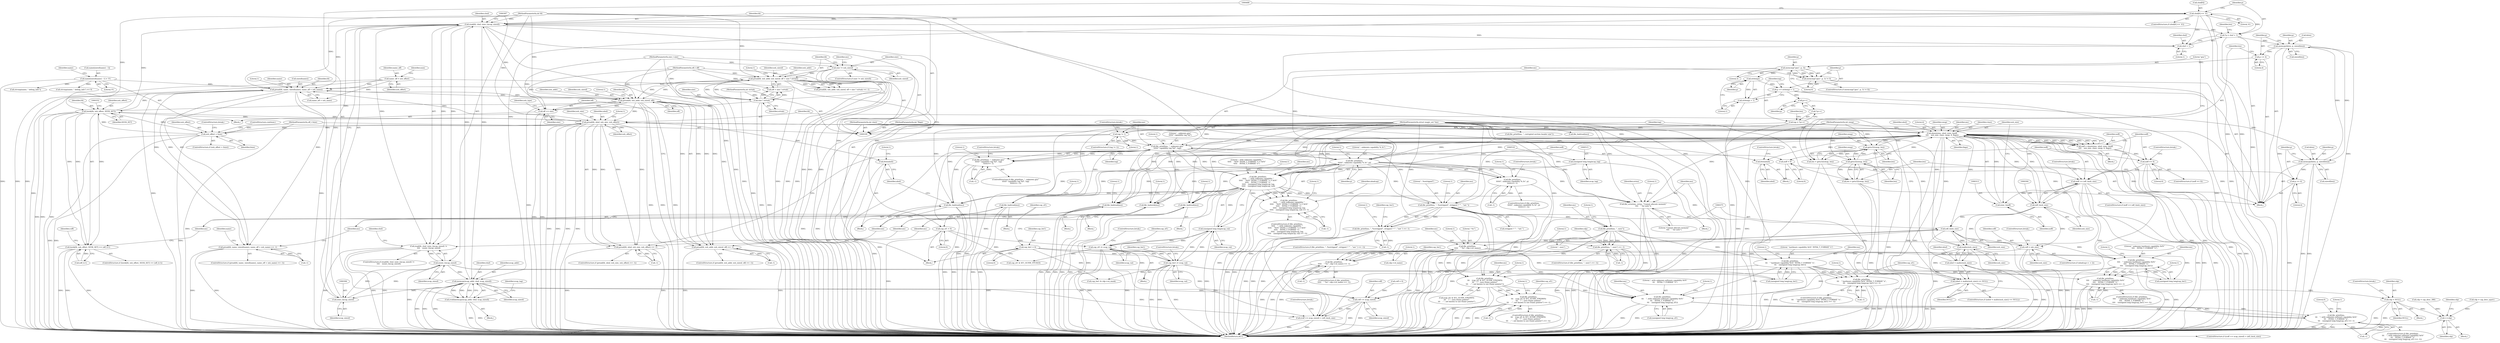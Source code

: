digraph "0_file_d7cdad007c507e6c79f51f058dd77fab70ceb9f6@array" {
"1000396" [label="(Call,cbuf[0] == 'A')"];
"1000380" [label="(Call,read(fd, cbuf, (size_t)xcap_sizeof))"];
"1000226" [label="(Call,pread(fd, xsh_addr, xsh_sizeof, off))"];
"1000191" [label="(Call,pread(fd, name, sizeof(name), name_off + xsh_name))"];
"1000347" [label="(Call,lseek(fd, xsh_offset, SEEK_SET))"];
"1000113" [label="(MethodParameterIn,int fd)"];
"1000280" [label="(Call,pread(fd, nbuf, xsh_size, xsh_offset))"];
"1000265" [label="(Call,nbuf = malloc(xsh_size))"];
"1000267" [label="(Call,malloc(xsh_size))"];
"1000374" [label="(Call,(off_t)xsh_size)"];
"1000309" [label="(Call,donote(ms, nbuf, (size_t)noff,\n\t\t\t\t    xsh_size, clazz, swap, 4, flags))"];
"1000476" [label="(Call,file_printf(ms, \", unknown gnu\"\n\t\t\t\t\t\t\" capability tag %d\", tag))"];
"1000434" [label="(Call,file_printf(ms,\n\t\t\t\t\t\t\", unknown capability %.3s\", p))"];
"1000511" [label="(Call,file_printf(ms,\n\t\t\t\t\t    \", with unknown capability \"\n\t\t\t\t\t    \"0x%\" INT64_T_FORMAT \"x = 0x%\"\n\t\t\t\t\t    INT64_T_FORMAT \"x\",\n \t\t\t\t\t    (unsigned long long)xcap_tag,\n \t\t\t\t\t    (unsigned long long)xcap_val))"];
"1000110" [label="(MethodParameterIn,struct magic_set *ms)"];
"1000514" [label="(Call,(unsigned long long)xcap_tag)"];
"1000517" [label="(Call,(unsigned long long)xcap_val)"];
"1000504" [label="(Call,cap_sf1 |= xcap_val)"];
"1000141" [label="(Call,cap_sf1 = 0)"];
"1000499" [label="(Call,cap_hw1 |= xcap_val)"];
"1000137" [label="(Call,cap_hw1 = 0)"];
"1000426" [label="(Call,memcmp(\"gnu\", p, 3))"];
"1000416" [label="(Call,p += 4)"];
"1000410" [label="(Call,memcpy(&len, p, sizeof(len)))"];
"1000455" [label="(Call,memcpy(&len, p, sizeof(len)))"];
"1000453" [label="(Call,p++)"];
"1000444" [label="(Call,p += strlen(p) + 1)"];
"1000447" [label="(Call,strlen(p))"];
"1000403" [label="(Call,*p = cbuf + 1)"];
"1000396" [label="(Call,cbuf[0] == 'A')"];
"1000470" [label="(Call,tag != 1)"];
"1000450" [label="(Call,tag = *p++)"];
"1000312" [label="(Call,(size_t)noff)"];
"1000301" [label="(Call,noff >= (off_t)xsh_size)"];
"1000295" [label="(Call,noff = 0)"];
"1000321" [label="(Call,noff == 0)"];
"1000307" [label="(Call,noff = donote(ms, nbuf, (size_t)noff,\n\t\t\t\t    xsh_size, clazz, swap, 4, flags))"];
"1000303" [label="(Call,(off_t)xsh_size)"];
"1000111" [label="(MethodParameterIn,int clazz)"];
"1000466" [label="(Call,getu32(swap, len))"];
"1000421" [label="(Call,getu32(swap, len))"];
"1000112" [label="(MethodParameterIn,int swap)"];
"1000118" [label="(MethodParameterIn,int *flags)"];
"1000253" [label="(Call,xsh_offset > fsize)"];
"1000117" [label="(MethodParameterIn,off_t fsize)"];
"1000164" [label="(Call,pread(fd, xsh_addr, xsh_sizeof, off + size * strtab))"];
"1000146" [label="(Call,size != xsh_sizeof)"];
"1000116" [label="(MethodParameterIn,size_t size)"];
"1000114" [label="(MethodParameterIn,off_t off)"];
"1000170" [label="(Call,size * strtab)"];
"1000120" [label="(MethodParameterIn,int strtab)"];
"1000207" [label="(Call,name[sizeof(name) - 1] = '\0')"];
"1000181" [label="(Call,name_off = xsh_offset)"];
"1000239" [label="(Call,off += size)"];
"1000489" [label="(Call,memcpy(xcap_addr, cbuf, xcap_sizeof))"];
"1000386" [label="(Call,(ssize_t)xcap_sizeof)"];
"1000383" [label="(Call,(size_t)xcap_sizeof)"];
"1000190" [label="(Call,pread(fd, name, sizeof(name), name_off + xsh_name) == -1)"];
"1000225" [label="(Call,pread(fd, xsh_addr, xsh_sizeof, off) == -1)"];
"1000346" [label="(Call,lseek(fd, xsh_offset, SEEK_SET) == (off_t)-1)"];
"1000279" [label="(Call,pread(fd, nbuf, xsh_size, xsh_offset) == -1)"];
"1000290" [label="(Call,free(nbuf))"];
"1000264" [label="(Call,(nbuf = malloc(xsh_size)) == NULL)"];
"1000573" [label="(Call,cdp = NULL)"];
"1000620" [label="(Call,++cdp)"];
"1000202" [label="(Call,file_badread(ms))"];
"1000234" [label="(Call,file_badread(ms))"];
"1000271" [label="(Call,file_error(ms, errno, \"Cannot allocate memory\"\n\t\t\t\t    \" for note\"))"];
"1000288" [label="(Call,file_badread(ms))"];
"1000325" [label="(Call,free(nbuf))"];
"1000356" [label="(Call,file_badseek(ms))"];
"1000370" [label="(Call,(coff += xcap_sizeof) > (off_t)xsh_size)"];
"1000530" [label="(Call,coff = xsh_size)"];
"1000371" [label="(Call,coff += xcap_sizeof)"];
"1000390" [label="(Call,file_badread(ms))"];
"1000419" [label="(Call,len = getu32(swap, len))"];
"1000464" [label="(Call,len = getu32(swap, len))"];
"1000433" [label="(Call,file_printf(ms,\n\t\t\t\t\t\t\", unknown capability %.3s\", p)\n\t\t\t\t\t\t== -1)"];
"1000475" [label="(Call,file_printf(ms, \", unknown gnu\"\n\t\t\t\t\t\t\" capability tag %d\", tag)\n\t\t\t\t\t\t== -1)"];
"1000510" [label="(Call,file_printf(ms,\n\t\t\t\t\t    \", with unknown capability \"\n\t\t\t\t\t    \"0x%\" INT64_T_FORMAT \"x = 0x%\"\n\t\t\t\t\t    INT64_T_FORMAT \"x\",\n \t\t\t\t\t    (unsigned long long)xcap_tag,\n \t\t\t\t\t    (unsigned long long)xcap_val) == -1)"];
"1000539" [label="(Call,file_printf(ms, \", %sstripped\", stripped ? \"\" : \"not \"))"];
"1000538" [label="(Call,file_printf(ms, \", %sstripped\", stripped ? \"\" : \"not \") == -1)"];
"1000579" [label="(Call,file_printf(ms, \", uses\"))"];
"1000578" [label="(Call,file_printf(ms, \", uses\") == -1)"];
"1000604" [label="(Call,file_printf(ms,\n\t\t\t\t\t    \" %s\", cdp->cd_name))"];
"1000603" [label="(Call,file_printf(ms,\n\t\t\t\t\t    \" %s\", cdp->cd_name) == -1)"];
"1000626" [label="(Call,file_printf(ms,\n\t\t\t\t    \" unknown hardware capability 0x%\"\n\t\t\t\t    INT64_T_FORMAT \"x\",\n\t\t\t\t    (unsigned long long)cap_hw1))"];
"1000625" [label="(Call,file_printf(ms,\n\t\t\t\t    \" unknown hardware capability 0x%\"\n\t\t\t\t    INT64_T_FORMAT \"x\",\n\t\t\t\t    (unsigned long long)cap_hw1) == -1)"];
"1000662" [label="(Call,file_printf(ms,\n\t\t\t    (cap_sf1 & SF1_SUNW_FPKNWN)\n\t\t\t    ? \", uses frame pointer\"\n\t\t\t    : \", not known to use frame pointer\"))"];
"1000661" [label="(Call,file_printf(ms,\n\t\t\t    (cap_sf1 & SF1_SUNW_FPKNWN)\n\t\t\t    ? \", uses frame pointer\"\n\t\t\t    : \", not known to use frame pointer\") == -1)"];
"1000682" [label="(Call,file_printf(ms,\n\t\t\t    \", with unknown software capability 0x%\"\n\t\t\t    INT64_T_FORMAT \"x\",\n\t\t\t    (unsigned long long)cap_sf1))"];
"1000681" [label="(Call,file_printf(ms,\n\t\t\t    \", with unknown software capability 0x%\"\n\t\t\t    INT64_T_FORMAT \"x\",\n\t\t\t    (unsigned long long)cap_sf1) == -1)"];
"1000641" [label="(Call,file_printf(ms,\n\t\t\t    \" hardware capability 0x%\" INT64_T_FORMAT \"x\",\n\t\t\t    (unsigned long long)cap_hw1))"];
"1000640" [label="(Call,file_printf(ms,\n\t\t\t    \" hardware capability 0x%\" INT64_T_FORMAT \"x\",\n\t\t\t    (unsigned long long)cap_hw1) == -1)"];
"1000379" [label="(Call,read(fd, cbuf, (size_t)xcap_sizeof) !=\n\t\t\t\t    (ssize_t)xcap_sizeof)"];
"1000425" [label="(Call,memcmp(\"gnu\", p, 3) != 0)"];
"1000461" [label="(Call,p += 4)"];
"1000446" [label="(Call,strlen(p) + 1)"];
"1000405" [label="(Call,cbuf + 1)"];
"1000487" [label="(Call,(void)memcpy(xcap_addr, cbuf, xcap_sizeof))"];
"1000301" [label="(Call,noff >= (off_t)xsh_size)"];
"1000378" [label="(ControlStructure,if (read(fd, cbuf, (size_t)xcap_sizeof) !=\n\t\t\t\t    (ssize_t)xcap_sizeof))"];
"1000382" [label="(Identifier,cbuf)"];
"1000257" [label="(ControlStructure,continue;)"];
"1000513" [label="(Literal,\", with unknown capability \"\n\t\t\t\t\t    \"0x%\" INT64_T_FORMAT \"x = 0x%\"\n\t\t\t\t\t    INT64_T_FORMAT \"x\")"];
"1000326" [label="(Identifier,nbuf)"];
"1000117" [label="(MethodParameterIn,off_t fsize)"];
"1000295" [label="(Call,noff = 0)"];
"1000349" [label="(Identifier,xsh_offset)"];
"1000561" [label="(Call,cdp = cap_desc_sparc)"];
"1000466" [label="(Call,getu32(swap, len))"];
"1000267" [label="(Call,malloc(xsh_size))"];
"1000520" [label="(Call,-1)"];
"1000202" [label="(Call,file_badread(ms))"];
"1000662" [label="(Call,file_printf(ms,\n\t\t\t    (cap_sf1 & SF1_SUNW_FPKNWN)\n\t\t\t    ? \", uses frame pointer\"\n\t\t\t    : \", not known to use frame pointer\"))"];
"1000573" [label="(Call,cdp = NULL)"];
"1000268" [label="(Identifier,xsh_size)"];
"1000228" [label="(Identifier,xsh_addr)"];
"1000579" [label="(Call,file_printf(ms, \", uses\"))"];
"1000294" [label="(Literal,1)"];
"1000383" [label="(Call,(size_t)xcap_sizeof)"];
"1000479" [label="(Identifier,tag)"];
"1000229" [label="(Identifier,xsh_sizeof)"];
"1000309" [label="(Call,donote(ms, nbuf, (size_t)noff,\n\t\t\t\t    xsh_size, clazz, swap, 4, flags))"];
"1000269" [label="(Identifier,NULL)"];
"1000547" [label="(Literal,1)"];
"1000639" [label="(ControlStructure,if (file_printf(ms,\n\t\t\t    \" hardware capability 0x%\" INT64_T_FORMAT \"x\",\n\t\t\t    (unsigned long long)cap_hw1) == -1))"];
"1000511" [label="(Call,file_printf(ms,\n\t\t\t\t\t    \", with unknown capability \"\n\t\t\t\t\t    \"0x%\" INT64_T_FORMAT \"x = 0x%\"\n\t\t\t\t\t    INT64_T_FORMAT \"x\",\n \t\t\t\t\t    (unsigned long long)xcap_tag,\n \t\t\t\t\t    (unsigned long long)xcap_val))"];
"1000278" [label="(ControlStructure,if (pread(fd, nbuf, xsh_size, xsh_offset) == -1))"];
"1000137" [label="(Call,cap_hw1 = 0)"];
"1000255" [label="(Identifier,fsize)"];
"1000305" [label="(Identifier,xsh_size)"];
"1000152" [label="(Call,file_printf(ms, \", corrupted section header size\"))"];
"1000113" [label="(MethodParameterIn,int fd)"];
"1000145" [label="(ControlStructure,if (size != xsh_sizeof))"];
"1000430" [label="(Literal,0)"];
"1000468" [label="(Identifier,len)"];
"1000240" [label="(Identifier,off)"];
"1000684" [label="(Literal,\", with unknown software capability 0x%\"\n\t\t\t    INT64_T_FORMAT \"x\")"];
"1000636" [label="(Literal,1)"];
"1000517" [label="(Call,(unsigned long long)xcap_val)"];
"1000447" [label="(Call,strlen(p))"];
"1000575" [label="(Identifier,NULL)"];
"1000370" [label="(Call,(coff += xcap_sizeof) > (off_t)xsh_size)"];
"1000521" [label="(Literal,1)"];
"1000214" [label="(Literal,'\0')"];
"1000289" [label="(Identifier,ms)"];
"1000420" [label="(Identifier,len)"];
"1000462" [label="(Identifier,p)"];
"1000146" [label="(Call,size != xsh_sizeof)"];
"1000414" [label="(Call,sizeof(len))"];
"1000416" [label="(Call,p += 4)"];
"1000153" [label="(Identifier,ms)"];
"1000390" [label="(Call,file_badread(ms))"];
"1000167" [label="(Identifier,xsh_sizeof)"];
"1000500" [label="(Identifier,cap_hw1)"];
"1000232" [label="(Literal,1)"];
"1000509" [label="(ControlStructure,if (file_printf(ms,\n\t\t\t\t\t    \", with unknown capability \"\n\t\t\t\t\t    \"0x%\" INT64_T_FORMAT \"x = 0x%\"\n\t\t\t\t\t    INT64_T_FORMAT \"x\",\n \t\t\t\t\t    (unsigned long long)xcap_tag,\n \t\t\t\t\t    (unsigned long long)xcap_val) == -1))"];
"1000314" [label="(Identifier,noff)"];
"1000201" [label="(Block,)"];
"1000377" [label="(ControlStructure,break;)"];
"1000404" [label="(Identifier,p)"];
"1000428" [label="(Identifier,p)"];
"1000209" [label="(Identifier,name)"];
"1000325" [label="(Call,free(nbuf))"];
"1000243" [label="(Identifier,xsh_type)"];
"1000380" [label="(Call,read(fd, cbuf, (size_t)xcap_sizeof))"];
"1000391" [label="(Identifier,ms)"];
"1000610" [label="(Call,-1)"];
"1000633" [label="(Literal,1)"];
"1000318" [label="(Literal,4)"];
"1000456" [label="(Call,&len)"];
"1000291" [label="(Identifier,nbuf)"];
"1000489" [label="(Call,memcpy(xcap_addr, cbuf, xcap_sizeof))"];
"1000641" [label="(Call,file_printf(ms,\n\t\t\t    \" hardware capability 0x%\" INT64_T_FORMAT \"x\",\n\t\t\t    (unsigned long long)cap_hw1))"];
"1000308" [label="(Identifier,noff)"];
"1000628" [label="(Literal,\" unknown hardware capability 0x%\"\n\t\t\t\t    INT64_T_FORMAT \"x\")"];
"1000681" [label="(Call,file_printf(ms,\n\t\t\t    \", with unknown software capability 0x%\"\n\t\t\t    INT64_T_FORMAT \"x\",\n\t\t\t    (unsigned long long)cap_sf1) == -1)"];
"1000454" [label="(Identifier,p)"];
"1000486" [label="(ControlStructure,break;)"];
"1000481" [label="(Literal,1)"];
"1000279" [label="(Call,pread(fd, nbuf, xsh_size, xsh_offset) == -1)"];
"1000477" [label="(Identifier,ms)"];
"1000671" [label="(Literal,1)"];
"1000351" [label="(Call,(off_t)-1)"];
"1000288" [label="(Call,file_badread(ms))"];
"1000166" [label="(Identifier,xsh_addr)"];
"1000320" [label="(ControlStructure,if (noff == 0))"];
"1000327" [label="(ControlStructure,break;)"];
"1000427" [label="(Literal,\"gnu\")"];
"1000476" [label="(Call,file_printf(ms, \", unknown gnu\"\n\t\t\t\t\t\t\" capability tag %d\", tag))"];
"1000506" [label="(Identifier,xcap_val)"];
"1000317" [label="(Identifier,swap)"];
"1000199" [label="(Call,-1)"];
"1000614" [label="(Literal,1)"];
"1000112" [label="(MethodParameterIn,int swap)"];
"1000396" [label="(Call,cbuf[0] == 'A')"];
"1000640" [label="(Call,file_printf(ms,\n\t\t\t    \" hardware capability 0x%\" INT64_T_FORMAT \"x\",\n\t\t\t    (unsigned long long)cap_hw1) == -1)"];
"1000296" [label="(Identifier,noff)"];
"1000322" [label="(Identifier,noff)"];
"1000611" [label="(Literal,1)"];
"1000266" [label="(Identifier,nbuf)"];
"1000116" [label="(MethodParameterIn,size_t size)"];
"1000230" [label="(Identifier,off)"];
"1000465" [label="(Identifier,len)"];
"1000263" [label="(ControlStructure,if ((nbuf = malloc(xsh_size)) == NULL))"];
"1000621" [label="(Identifier,cdp)"];
"1000443" [label="(ControlStructure,break;)"];
"1000410" [label="(Call,memcpy(&len, p, sizeof(len)))"];
"1000234" [label="(Call,file_badread(ms))"];
"1000395" [label="(ControlStructure,if (cbuf[0] == 'A'))"];
"1000439" [label="(Literal,1)"];
"1000310" [label="(Identifier,ms)"];
"1000280" [label="(Call,pread(fd, nbuf, xsh_size, xsh_offset))"];
"1000190" [label="(Call,pread(fd, name, sizeof(name), name_off + xsh_name) == -1)"];
"1000306" [label="(ControlStructure,break;)"];
"1000475" [label="(Call,file_printf(ms, \", unknown gnu\"\n\t\t\t\t\t\t\" capability tag %d\", tag)\n\t\t\t\t\t\t== -1)"];
"1000627" [label="(Identifier,ms)"];
"1000168" [label="(Call,off + size * strtab)"];
"1000355" [label="(Block,)"];
"1000540" [label="(Identifier,ms)"];
"1000692" [label="(Literal,1)"];
"1000226" [label="(Call,pread(fd, xsh_addr, xsh_sizeof, off))"];
"1000282" [label="(Identifier,nbuf)"];
"1000385" [label="(Identifier,xcap_sizeof)"];
"1000114" [label="(MethodParameterIn,off_t off)"];
"1000663" [label="(Identifier,ms)"];
"1000519" [label="(Identifier,xcap_val)"];
"1000347" [label="(Call,lseek(fd, xsh_offset, SEEK_SET))"];
"1000141" [label="(Call,cap_sf1 = 0)"];
"1000606" [label="(Literal,\" %s\")"];
"1000413" [label="(Identifier,p)"];
"1000445" [label="(Identifier,p)"];
"1000208" [label="(Call,name[sizeof(name) - 1])"];
"1000685" [label="(Call,(unsigned long long)cap_sf1)"];
"1000252" [label="(ControlStructure,if (xsh_offset > fsize))"];
"1000376" [label="(Identifier,xsh_size)"];
"1000505" [label="(Identifier,cap_sf1)"];
"1000472" [label="(Literal,1)"];
"1000299" [label="(Block,)"];
"1000469" [label="(ControlStructure,if (tag != 1))"];
"1000273" [label="(Identifier,errno)"];
"1000324" [label="(ControlStructure,break;)"];
"1000470" [label="(Call,tag != 1)"];
"1000624" [label="(ControlStructure,if (file_printf(ms,\n\t\t\t\t    \" unknown hardware capability 0x%\"\n\t\t\t\t    INT64_T_FORMAT \"x\",\n\t\t\t\t    (unsigned long long)cap_hw1) == -1))"];
"1000181" [label="(Call,name_off = xsh_offset)"];
"1000345" [label="(ControlStructure,if (lseek(fd, xsh_offset, SEEK_SET) == (off_t)-1))"];
"1000642" [label="(Identifier,ms)"];
"1000538" [label="(Call,file_printf(ms, \", %sstripped\", stripped ? \"\" : \"not \") == -1)"];
"1000227" [label="(Identifier,fd)"];
"1000660" [label="(ControlStructure,if (file_printf(ms,\n\t\t\t    (cap_sf1 & SF1_SUNW_FPKNWN)\n\t\t\t    ? \", uses frame pointer\"\n\t\t\t    : \", not known to use frame pointer\") == -1))"];
"1000307" [label="(Call,noff = donote(ms, nbuf, (size_t)noff,\n\t\t\t\t    xsh_size, clazz, swap, 4, flags))"];
"1000422" [label="(Identifier,swap)"];
"1000138" [label="(Identifier,cap_hw1)"];
"1000350" [label="(Identifier,SEEK_SET)"];
"1000319" [label="(Identifier,flags)"];
"1000525" [label="(ControlStructure,if (nbadcap++ > 2))"];
"1000596" [label="(Call,cap_hw1 & cdp->cd_mask)"];
"1000504" [label="(Call,cap_sf1 |= xcap_val)"];
"1000312" [label="(Call,(size_t)noff)"];
"1000537" [label="(ControlStructure,if (file_printf(ms, \", %sstripped\", stripped ? \"\" : \"not \") == -1))"];
"1000533" [label="(ControlStructure,break;)"];
"1000605" [label="(Identifier,ms)"];
"1000388" [label="(Identifier,xcap_sizeof)"];
"1000389" [label="(Block,)"];
"1000680" [label="(ControlStructure,if (file_printf(ms,\n\t\t\t    \", with unknown software capability 0x%\"\n\t\t\t    INT64_T_FORMAT \"x\",\n\t\t\t    (unsigned long long)cap_sf1) == -1))"];
"1000171" [label="(Identifier,size)"];
"1000464" [label="(Call,len = getu32(swap, len))"];
"1000142" [label="(Identifier,cap_sf1)"];
"1000286" [label="(Literal,1)"];
"1000118" [label="(MethodParameterIn,int *flags)"];
"1000381" [label="(Identifier,fd)"];
"1000435" [label="(Identifier,ms)"];
"1000674" [label="(Literal,1)"];
"1000602" [label="(ControlStructure,if (file_printf(ms,\n\t\t\t\t\t    \" %s\", cdp->cd_name) == -1))"];
"1000300" [label="(ControlStructure,if (noff >= (off_t)xsh_size))"];
"1000233" [label="(Block,)"];
"1000451" [label="(Identifier,tag)"];
"1000458" [label="(Identifier,p)"];
"1000386" [label="(Call,(ssize_t)xcap_sizeof)"];
"1000586" [label="(Literal,1)"];
"1000406" [label="(Identifier,cbuf)"];
"1000191" [label="(Call,pread(fd, name, sizeof(name), name_off + xsh_name))"];
"1000568" [label="(Call,cdp = cap_desc_386)"];
"1000164" [label="(Call,pread(fd, xsh_addr, xsh_sizeof, off + size * strtab))"];
"1000261" [label="(Block,)"];
"1000516" [label="(Identifier,xcap_tag)"];
"1000541" [label="(Literal,\", %sstripped\")"];
"1000397" [label="(Call,cbuf[0])"];
"1000172" [label="(Identifier,strtab)"];
"1000648" [label="(Literal,1)"];
"1000225" [label="(Call,pread(fd, xsh_addr, xsh_sizeof, off) == -1)"];
"1000121" [label="(Block,)"];
"1000143" [label="(Literal,0)"];
"1000446" [label="(Call,strlen(p) + 1)"];
"1000577" [label="(ControlStructure,if (file_printf(ms, \", uses\") == -1))"];
"1000323" [label="(Literal,0)"];
"1000432" [label="(ControlStructure,if (file_printf(ms,\n\t\t\t\t\t\t\", unknown capability %.3s\", p)\n\t\t\t\t\t\t== -1))"];
"1000450" [label="(Call,tag = *p++)"];
"1000494" [label="(Identifier,xcap_tag)"];
"1000400" [label="(Literal,'A')"];
"1000581" [label="(Literal,\", uses\")"];
"1000207" [label="(Call,name[sizeof(name) - 1] = '\0')"];
"1000357" [label="(Identifier,ms)"];
"1000346" [label="(Call,lseek(fd, xsh_offset, SEEK_SET) == (off_t)-1)"];
"1000594" [label="(Block,)"];
"1000264" [label="(Call,(nbuf = malloc(xsh_size)) == NULL)"];
"1000216" [label="(Call,strcmp(name, \".debug_info\") == 0)"];
"1000371" [label="(Call,coff += xcap_sizeof)"];
"1000653" [label="(Identifier,cap_sf1)"];
"1000437" [label="(Identifier,p)"];
"1000111" [label="(MethodParameterIn,int clazz)"];
"1000442" [label="(Literal,1)"];
"1000616" [label="(Identifier,cap_hw1)"];
"1000148" [label="(Identifier,xsh_sizeof)"];
"1000321" [label="(Call,noff == 0)"];
"1000502" [label="(ControlStructure,break;)"];
"1000651" [label="(Literal,1)"];
"1000194" [label="(Call,sizeof(name))"];
"1000189" [label="(ControlStructure,if (pread(fd, name, sizeof(name), name_off + xsh_name) == -1))"];
"1000224" [label="(ControlStructure,if (pread(fd, xsh_addr, xsh_sizeof, off) == -1))"];
"1000510" [label="(Call,file_printf(ms,\n\t\t\t\t\t    \", with unknown capability \"\n\t\t\t\t\t    \"0x%\" INT64_T_FORMAT \"x = 0x%\"\n\t\t\t\t\t    INT64_T_FORMAT \"x\",\n \t\t\t\t\t    (unsigned long long)xcap_tag,\n \t\t\t\t\t    (unsigned long long)xcap_val) == -1)"];
"1000374" [label="(Call,(off_t)xsh_size)"];
"1000272" [label="(Identifier,ms)"];
"1000682" [label="(Call,file_printf(ms,\n\t\t\t    \", with unknown software capability 0x%\"\n\t\t\t    INT64_T_FORMAT \"x\",\n\t\t\t    (unsigned long long)cap_sf1))"];
"1000373" [label="(Identifier,xcap_sizeof)"];
"1000501" [label="(Identifier,xcap_val)"];
"1000379" [label="(Call,read(fd, cbuf, (size_t)xcap_sizeof) !=\n\t\t\t\t    (ssize_t)xcap_sizeof)"];
"1000360" [label="(Literal,1)"];
"1000492" [label="(Identifier,xcap_sizeof)"];
"1000444" [label="(Call,p += strlen(p) + 1)"];
"1000165" [label="(Identifier,fd)"];
"1000524" [label="(Literal,1)"];
"1000421" [label="(Call,getu32(swap, len))"];
"1000411" [label="(Call,&len)"];
"1000425" [label="(Call,memcmp(\"gnu\", p, 3) != 0)"];
"1000491" [label="(Identifier,cbuf)"];
"1000490" [label="(Identifier,xcap_addr)"];
"1000539" [label="(Call,file_printf(ms, \", %sstripped\", stripped ? \"\" : \"not \"))"];
"1000433" [label="(Call,file_printf(ms,\n\t\t\t\t\t\t\", unknown capability %.3s\", p)\n\t\t\t\t\t\t== -1)"];
"1000139" [label="(Literal,0)"];
"1000426" [label="(Call,memcmp(\"gnu\", p, 3))"];
"1000423" [label="(Identifier,len)"];
"1000588" [label="(Identifier,cdp)"];
"1000484" [label="(Literal,1)"];
"1000417" [label="(Identifier,p)"];
"1000163" [label="(Call,pread(fd, xsh_addr, xsh_sizeof, off + size * strtab) == -1)"];
"1000514" [label="(Call,(unsigned long long)xcap_tag)"];
"1000235" [label="(Identifier,ms)"];
"1000192" [label="(Identifier,fd)"];
"1000110" [label="(MethodParameterIn,struct magic_set *ms)"];
"1000582" [label="(Call,-1)"];
"1000676" [label="(Identifier,cap_sf1)"];
"1000254" [label="(Identifier,xsh_offset)"];
"1000632" [label="(Call,-1)"];
"1000412" [label="(Identifier,len)"];
"1000578" [label="(Call,file_printf(ms, \", uses\") == -1)"];
"1000530" [label="(Call,coff = xsh_size)"];
"1000471" [label="(Identifier,tag)"];
"1000217" [label="(Call,strcmp(name, \".debug_info\"))"];
"1000174" [label="(Literal,1)"];
"1000315" [label="(Identifier,xsh_size)"];
"1000285" [label="(Call,-1)"];
"1000499" [label="(Call,cap_hw1 |= xcap_val)"];
"1000583" [label="(Literal,1)"];
"1000398" [label="(Identifier,cbuf)"];
"1000271" [label="(Call,file_error(ms, errno, \"Cannot allocate memory\"\n\t\t\t\t    \" for note\"))"];
"1000281" [label="(Identifier,fd)"];
"1000372" [label="(Identifier,coff)"];
"1000670" [label="(Call,-1)"];
"1000453" [label="(Call,p++)"];
"1000436" [label="(Literal,\", unknown capability %.3s\")"];
"1000480" [label="(Call,-1)"];
"1000485" [label="(ControlStructure,break;)"];
"1000607" [label="(Call,cdp->cd_name)"];
"1000688" [label="(Call,-1)"];
"1000316" [label="(Identifier,clazz)"];
"1000647" [label="(Call,-1)"];
"1000277" [label="(Literal,1)"];
"1000218" [label="(Identifier,name)"];
"1000656" [label="(Call,cap_sf1 & SF1_SUNW_FPUSED)"];
"1000239" [label="(Call,off += size)"];
"1000580" [label="(Identifier,ms)"];
"1000467" [label="(Identifier,swap)"];
"1000369" [label="(ControlStructure,if ((coff += xcap_sizeof) > (off_t)xsh_size))"];
"1000365" [label="(Block,)"];
"1000258" [label="(ControlStructure,break;)"];
"1000507" [label="(ControlStructure,break;)"];
"1000311" [label="(Identifier,nbuf)"];
"1000625" [label="(Call,file_printf(ms,\n\t\t\t\t    \" unknown hardware capability 0x%\"\n\t\t\t\t    INT64_T_FORMAT \"x\",\n\t\t\t\t    (unsigned long long)cap_hw1) == -1)"];
"1000434" [label="(Call,file_printf(ms,\n\t\t\t\t\t\t\", unknown capability %.3s\", p))"];
"1000238" [label="(Literal,1)"];
"1000661" [label="(Call,file_printf(ms,\n\t\t\t    (cap_sf1 & SF1_SUNW_FPKNWN)\n\t\t\t    ? \", uses frame pointer\"\n\t\t\t    : \", not known to use frame pointer\") == -1)"];
"1000592" [label="(Identifier,cdp)"];
"1000461" [label="(Call,p += 4)"];
"1000185" [label="(Identifier,num)"];
"1000182" [label="(Identifier,name_off)"];
"1000290" [label="(Call,free(nbuf))"];
"1000550" [label="(Literal,1)"];
"1000284" [label="(Identifier,xsh_offset)"];
"1000474" [label="(ControlStructure,if (file_printf(ms, \", unknown gnu\"\n\t\t\t\t\t\t\" capability tag %d\", tag)\n\t\t\t\t\t\t== -1))"];
"1000604" [label="(Call,file_printf(ms,\n\t\t\t\t\t    \" %s\", cdp->cd_name))"];
"1000362" [label="(Identifier,coff)"];
"1000203" [label="(Identifier,ms)"];
"1000176" [label="(Call,file_badread(ms))"];
"1000302" [label="(Identifier,noff)"];
"1000626" [label="(Call,file_printf(ms,\n\t\t\t\t    \" unknown hardware capability 0x%\"\n\t\t\t\t    INT64_T_FORMAT \"x\",\n\t\t\t\t    (unsigned long long)cap_hw1))"];
"1000200" [label="(Literal,1)"];
"1000287" [label="(Block,)"];
"1000170" [label="(Call,size * strtab)"];
"1000455" [label="(Call,memcpy(&len, p, sizeof(len)))"];
"1000265" [label="(Call,nbuf = malloc(xsh_size))"];
"1000356" [label="(Call,file_badseek(ms))"];
"1000487" [label="(Call,(void)memcpy(xcap_addr, cbuf, xcap_sizeof))"];
"1000449" [label="(Literal,1)"];
"1000206" [label="(Literal,1)"];
"1000424" [label="(ControlStructure,if (memcmp(\"gnu\", p, 3) != 0))"];
"1000231" [label="(Call,-1)"];
"1000694" [label="(Literal,0)"];
"1000643" [label="(Literal,\" hardware capability 0x%\" INT64_T_FORMAT \"x\")"];
"1000419" [label="(Call,len = getu32(swap, len))"];
"1000297" [label="(Literal,0)"];
"1000120" [label="(MethodParameterIn,int strtab)"];
"1000407" [label="(Literal,1)"];
"1000147" [label="(Identifier,size)"];
"1000196" [label="(Call,name_off + xsh_name)"];
"1000478" [label="(Literal,\", unknown gnu\"\n\t\t\t\t\t\t\" capability tag %d\")"];
"1000512" [label="(Identifier,ms)"];
"1000270" [label="(Block,)"];
"1000452" [label="(Call,*p++)"];
"1000463" [label="(Literal,4)"];
"1000531" [label="(Identifier,coff)"];
"1000695" [label="(MethodReturn,RET)"];
"1000459" [label="(Call,sizeof(len))"];
"1000603" [label="(Call,file_printf(ms,\n\t\t\t\t\t    \" %s\", cdp->cd_name) == -1)"];
"1000348" [label="(Identifier,fd)"];
"1000542" [label="(Call,stripped ? \"\" : \"not \")"];
"1000274" [label="(Literal,\"Cannot allocate memory\"\n\t\t\t\t    \" for note\")"];
"1000403" [label="(Call,*p = cbuf + 1)"];
"1000183" [label="(Identifier,xsh_offset)"];
"1000253" [label="(Call,xsh_offset > fsize)"];
"1000394" [label="(Literal,1)"];
"1000689" [label="(Literal,1)"];
"1000418" [label="(Literal,4)"];
"1000283" [label="(Identifier,xsh_size)"];
"1000495" [label="(Block,)"];
"1000620" [label="(Call,++cdp)"];
"1000528" [label="(Identifier,nbadcap)"];
"1000401" [label="(Block,)"];
"1000552" [label="(Identifier,cap_hw1)"];
"1000576" [label="(ControlStructure,break;)"];
"1000683" [label="(Identifier,ms)"];
"1000557" [label="(Block,)"];
"1000629" [label="(Call,(unsigned long long)cap_hw1)"];
"1000429" [label="(Literal,3)"];
"1000574" [label="(Identifier,cdp)"];
"1000546" [label="(Call,-1)"];
"1000448" [label="(Identifier,p)"];
"1000644" [label="(Call,(unsigned long long)cap_hw1)"];
"1000188" [label="(Block,)"];
"1000457" [label="(Identifier,len)"];
"1000405" [label="(Call,cbuf + 1)"];
"1000438" [label="(Call,-1)"];
"1000241" [label="(Identifier,size)"];
"1000193" [label="(Identifier,name)"];
"1000664" [label="(Call,(cap_sf1 & SF1_SUNW_FPKNWN)\n\t\t\t    ? \", uses frame pointer\"\n\t\t\t    : \", not known to use frame pointer\")"];
"1000361" [label="(Call,coff = 0)"];
"1000532" [label="(Identifier,xsh_size)"];
"1000303" [label="(Call,(off_t)xsh_size)"];
"1000396" -> "1000395"  [label="AST: "];
"1000396" -> "1000400"  [label="CFG: "];
"1000397" -> "1000396"  [label="AST: "];
"1000400" -> "1000396"  [label="AST: "];
"1000404" -> "1000396"  [label="CFG: "];
"1000488" -> "1000396"  [label="CFG: "];
"1000396" -> "1000695"  [label="DDG: "];
"1000396" -> "1000695"  [label="DDG: "];
"1000396" -> "1000380"  [label="DDG: "];
"1000380" -> "1000396"  [label="DDG: "];
"1000396" -> "1000403"  [label="DDG: "];
"1000396" -> "1000405"  [label="DDG: "];
"1000396" -> "1000489"  [label="DDG: "];
"1000380" -> "1000379"  [label="AST: "];
"1000380" -> "1000383"  [label="CFG: "];
"1000381" -> "1000380"  [label="AST: "];
"1000382" -> "1000380"  [label="AST: "];
"1000383" -> "1000380"  [label="AST: "];
"1000387" -> "1000380"  [label="CFG: "];
"1000380" -> "1000695"  [label="DDG: "];
"1000380" -> "1000695"  [label="DDG: "];
"1000380" -> "1000695"  [label="DDG: "];
"1000380" -> "1000191"  [label="DDG: "];
"1000380" -> "1000379"  [label="DDG: "];
"1000380" -> "1000379"  [label="DDG: "];
"1000380" -> "1000379"  [label="DDG: "];
"1000226" -> "1000380"  [label="DDG: "];
"1000347" -> "1000380"  [label="DDG: "];
"1000113" -> "1000380"  [label="DDG: "];
"1000489" -> "1000380"  [label="DDG: "];
"1000383" -> "1000380"  [label="DDG: "];
"1000380" -> "1000403"  [label="DDG: "];
"1000380" -> "1000405"  [label="DDG: "];
"1000380" -> "1000489"  [label="DDG: "];
"1000226" -> "1000225"  [label="AST: "];
"1000226" -> "1000230"  [label="CFG: "];
"1000227" -> "1000226"  [label="AST: "];
"1000228" -> "1000226"  [label="AST: "];
"1000229" -> "1000226"  [label="AST: "];
"1000230" -> "1000226"  [label="AST: "];
"1000232" -> "1000226"  [label="CFG: "];
"1000226" -> "1000695"  [label="DDG: "];
"1000226" -> "1000695"  [label="DDG: "];
"1000226" -> "1000695"  [label="DDG: "];
"1000226" -> "1000695"  [label="DDG: "];
"1000226" -> "1000191"  [label="DDG: "];
"1000226" -> "1000225"  [label="DDG: "];
"1000226" -> "1000225"  [label="DDG: "];
"1000226" -> "1000225"  [label="DDG: "];
"1000226" -> "1000225"  [label="DDG: "];
"1000191" -> "1000226"  [label="DDG: "];
"1000113" -> "1000226"  [label="DDG: "];
"1000164" -> "1000226"  [label="DDG: "];
"1000164" -> "1000226"  [label="DDG: "];
"1000239" -> "1000226"  [label="DDG: "];
"1000114" -> "1000226"  [label="DDG: "];
"1000226" -> "1000239"  [label="DDG: "];
"1000226" -> "1000280"  [label="DDG: "];
"1000226" -> "1000347"  [label="DDG: "];
"1000191" -> "1000190"  [label="AST: "];
"1000191" -> "1000196"  [label="CFG: "];
"1000192" -> "1000191"  [label="AST: "];
"1000193" -> "1000191"  [label="AST: "];
"1000194" -> "1000191"  [label="AST: "];
"1000196" -> "1000191"  [label="AST: "];
"1000200" -> "1000191"  [label="CFG: "];
"1000191" -> "1000695"  [label="DDG: "];
"1000191" -> "1000695"  [label="DDG: "];
"1000191" -> "1000695"  [label="DDG: "];
"1000191" -> "1000190"  [label="DDG: "];
"1000191" -> "1000190"  [label="DDG: "];
"1000191" -> "1000190"  [label="DDG: "];
"1000347" -> "1000191"  [label="DDG: "];
"1000164" -> "1000191"  [label="DDG: "];
"1000280" -> "1000191"  [label="DDG: "];
"1000113" -> "1000191"  [label="DDG: "];
"1000207" -> "1000191"  [label="DDG: "];
"1000181" -> "1000191"  [label="DDG: "];
"1000347" -> "1000346"  [label="AST: "];
"1000347" -> "1000350"  [label="CFG: "];
"1000348" -> "1000347"  [label="AST: "];
"1000349" -> "1000347"  [label="AST: "];
"1000350" -> "1000347"  [label="AST: "];
"1000352" -> "1000347"  [label="CFG: "];
"1000347" -> "1000695"  [label="DDG: "];
"1000347" -> "1000695"  [label="DDG: "];
"1000347" -> "1000695"  [label="DDG: "];
"1000347" -> "1000253"  [label="DDG: "];
"1000347" -> "1000280"  [label="DDG: "];
"1000347" -> "1000346"  [label="DDG: "];
"1000347" -> "1000346"  [label="DDG: "];
"1000347" -> "1000346"  [label="DDG: "];
"1000113" -> "1000347"  [label="DDG: "];
"1000280" -> "1000347"  [label="DDG: "];
"1000253" -> "1000347"  [label="DDG: "];
"1000113" -> "1000109"  [label="AST: "];
"1000113" -> "1000695"  [label="DDG: "];
"1000113" -> "1000164"  [label="DDG: "];
"1000113" -> "1000280"  [label="DDG: "];
"1000280" -> "1000279"  [label="AST: "];
"1000280" -> "1000284"  [label="CFG: "];
"1000281" -> "1000280"  [label="AST: "];
"1000282" -> "1000280"  [label="AST: "];
"1000283" -> "1000280"  [label="AST: "];
"1000284" -> "1000280"  [label="AST: "];
"1000286" -> "1000280"  [label="CFG: "];
"1000280" -> "1000695"  [label="DDG: "];
"1000280" -> "1000695"  [label="DDG: "];
"1000280" -> "1000695"  [label="DDG: "];
"1000280" -> "1000695"  [label="DDG: "];
"1000280" -> "1000253"  [label="DDG: "];
"1000280" -> "1000279"  [label="DDG: "];
"1000280" -> "1000279"  [label="DDG: "];
"1000280" -> "1000279"  [label="DDG: "];
"1000280" -> "1000279"  [label="DDG: "];
"1000265" -> "1000280"  [label="DDG: "];
"1000267" -> "1000280"  [label="DDG: "];
"1000253" -> "1000280"  [label="DDG: "];
"1000280" -> "1000290"  [label="DDG: "];
"1000280" -> "1000303"  [label="DDG: "];
"1000280" -> "1000309"  [label="DDG: "];
"1000280" -> "1000325"  [label="DDG: "];
"1000265" -> "1000264"  [label="AST: "];
"1000265" -> "1000267"  [label="CFG: "];
"1000266" -> "1000265"  [label="AST: "];
"1000267" -> "1000265"  [label="AST: "];
"1000269" -> "1000265"  [label="CFG: "];
"1000265" -> "1000695"  [label="DDG: "];
"1000265" -> "1000695"  [label="DDG: "];
"1000265" -> "1000264"  [label="DDG: "];
"1000267" -> "1000265"  [label="DDG: "];
"1000267" -> "1000268"  [label="CFG: "];
"1000268" -> "1000267"  [label="AST: "];
"1000267" -> "1000695"  [label="DDG: "];
"1000267" -> "1000264"  [label="DDG: "];
"1000374" -> "1000267"  [label="DDG: "];
"1000309" -> "1000267"  [label="DDG: "];
"1000303" -> "1000267"  [label="DDG: "];
"1000374" -> "1000370"  [label="AST: "];
"1000374" -> "1000376"  [label="CFG: "];
"1000375" -> "1000374"  [label="AST: "];
"1000376" -> "1000374"  [label="AST: "];
"1000370" -> "1000374"  [label="CFG: "];
"1000374" -> "1000695"  [label="DDG: "];
"1000374" -> "1000370"  [label="DDG: "];
"1000309" -> "1000374"  [label="DDG: "];
"1000303" -> "1000374"  [label="DDG: "];
"1000374" -> "1000530"  [label="DDG: "];
"1000309" -> "1000307"  [label="AST: "];
"1000309" -> "1000319"  [label="CFG: "];
"1000310" -> "1000309"  [label="AST: "];
"1000311" -> "1000309"  [label="AST: "];
"1000312" -> "1000309"  [label="AST: "];
"1000315" -> "1000309"  [label="AST: "];
"1000316" -> "1000309"  [label="AST: "];
"1000317" -> "1000309"  [label="AST: "];
"1000318" -> "1000309"  [label="AST: "];
"1000319" -> "1000309"  [label="AST: "];
"1000307" -> "1000309"  [label="CFG: "];
"1000309" -> "1000695"  [label="DDG: "];
"1000309" -> "1000695"  [label="DDG: "];
"1000309" -> "1000695"  [label="DDG: "];
"1000309" -> "1000695"  [label="DDG: "];
"1000309" -> "1000695"  [label="DDG: "];
"1000309" -> "1000695"  [label="DDG: "];
"1000309" -> "1000202"  [label="DDG: "];
"1000309" -> "1000234"  [label="DDG: "];
"1000309" -> "1000271"  [label="DDG: "];
"1000309" -> "1000288"  [label="DDG: "];
"1000309" -> "1000303"  [label="DDG: "];
"1000309" -> "1000307"  [label="DDG: "];
"1000309" -> "1000307"  [label="DDG: "];
"1000309" -> "1000307"  [label="DDG: "];
"1000309" -> "1000307"  [label="DDG: "];
"1000309" -> "1000307"  [label="DDG: "];
"1000309" -> "1000307"  [label="DDG: "];
"1000309" -> "1000307"  [label="DDG: "];
"1000309" -> "1000307"  [label="DDG: "];
"1000476" -> "1000309"  [label="DDG: "];
"1000434" -> "1000309"  [label="DDG: "];
"1000511" -> "1000309"  [label="DDG: "];
"1000110" -> "1000309"  [label="DDG: "];
"1000312" -> "1000309"  [label="DDG: "];
"1000303" -> "1000309"  [label="DDG: "];
"1000111" -> "1000309"  [label="DDG: "];
"1000466" -> "1000309"  [label="DDG: "];
"1000421" -> "1000309"  [label="DDG: "];
"1000112" -> "1000309"  [label="DDG: "];
"1000118" -> "1000309"  [label="DDG: "];
"1000309" -> "1000325"  [label="DDG: "];
"1000309" -> "1000356"  [label="DDG: "];
"1000309" -> "1000390"  [label="DDG: "];
"1000309" -> "1000421"  [label="DDG: "];
"1000309" -> "1000434"  [label="DDG: "];
"1000309" -> "1000476"  [label="DDG: "];
"1000309" -> "1000511"  [label="DDG: "];
"1000309" -> "1000530"  [label="DDG: "];
"1000309" -> "1000539"  [label="DDG: "];
"1000476" -> "1000475"  [label="AST: "];
"1000476" -> "1000479"  [label="CFG: "];
"1000477" -> "1000476"  [label="AST: "];
"1000478" -> "1000476"  [label="AST: "];
"1000479" -> "1000476"  [label="AST: "];
"1000481" -> "1000476"  [label="CFG: "];
"1000476" -> "1000695"  [label="DDG: "];
"1000476" -> "1000695"  [label="DDG: "];
"1000476" -> "1000202"  [label="DDG: "];
"1000476" -> "1000234"  [label="DDG: "];
"1000476" -> "1000271"  [label="DDG: "];
"1000476" -> "1000288"  [label="DDG: "];
"1000476" -> "1000356"  [label="DDG: "];
"1000476" -> "1000390"  [label="DDG: "];
"1000476" -> "1000434"  [label="DDG: "];
"1000476" -> "1000475"  [label="DDG: "];
"1000476" -> "1000475"  [label="DDG: "];
"1000476" -> "1000475"  [label="DDG: "];
"1000434" -> "1000476"  [label="DDG: "];
"1000511" -> "1000476"  [label="DDG: "];
"1000110" -> "1000476"  [label="DDG: "];
"1000470" -> "1000476"  [label="DDG: "];
"1000476" -> "1000511"  [label="DDG: "];
"1000476" -> "1000539"  [label="DDG: "];
"1000434" -> "1000433"  [label="AST: "];
"1000434" -> "1000437"  [label="CFG: "];
"1000435" -> "1000434"  [label="AST: "];
"1000436" -> "1000434"  [label="AST: "];
"1000437" -> "1000434"  [label="AST: "];
"1000439" -> "1000434"  [label="CFG: "];
"1000434" -> "1000695"  [label="DDG: "];
"1000434" -> "1000695"  [label="DDG: "];
"1000434" -> "1000202"  [label="DDG: "];
"1000434" -> "1000234"  [label="DDG: "];
"1000434" -> "1000271"  [label="DDG: "];
"1000434" -> "1000288"  [label="DDG: "];
"1000434" -> "1000356"  [label="DDG: "];
"1000434" -> "1000390"  [label="DDG: "];
"1000434" -> "1000433"  [label="DDG: "];
"1000434" -> "1000433"  [label="DDG: "];
"1000434" -> "1000433"  [label="DDG: "];
"1000511" -> "1000434"  [label="DDG: "];
"1000110" -> "1000434"  [label="DDG: "];
"1000426" -> "1000434"  [label="DDG: "];
"1000434" -> "1000511"  [label="DDG: "];
"1000434" -> "1000539"  [label="DDG: "];
"1000511" -> "1000510"  [label="AST: "];
"1000511" -> "1000517"  [label="CFG: "];
"1000512" -> "1000511"  [label="AST: "];
"1000513" -> "1000511"  [label="AST: "];
"1000514" -> "1000511"  [label="AST: "];
"1000517" -> "1000511"  [label="AST: "];
"1000521" -> "1000511"  [label="CFG: "];
"1000511" -> "1000695"  [label="DDG: "];
"1000511" -> "1000695"  [label="DDG: "];
"1000511" -> "1000695"  [label="DDG: "];
"1000511" -> "1000202"  [label="DDG: "];
"1000511" -> "1000234"  [label="DDG: "];
"1000511" -> "1000271"  [label="DDG: "];
"1000511" -> "1000288"  [label="DDG: "];
"1000511" -> "1000356"  [label="DDG: "];
"1000511" -> "1000390"  [label="DDG: "];
"1000511" -> "1000510"  [label="DDG: "];
"1000511" -> "1000510"  [label="DDG: "];
"1000511" -> "1000510"  [label="DDG: "];
"1000511" -> "1000510"  [label="DDG: "];
"1000110" -> "1000511"  [label="DDG: "];
"1000514" -> "1000511"  [label="DDG: "];
"1000517" -> "1000511"  [label="DDG: "];
"1000511" -> "1000539"  [label="DDG: "];
"1000110" -> "1000109"  [label="AST: "];
"1000110" -> "1000695"  [label="DDG: "];
"1000110" -> "1000152"  [label="DDG: "];
"1000110" -> "1000176"  [label="DDG: "];
"1000110" -> "1000202"  [label="DDG: "];
"1000110" -> "1000234"  [label="DDG: "];
"1000110" -> "1000271"  [label="DDG: "];
"1000110" -> "1000288"  [label="DDG: "];
"1000110" -> "1000356"  [label="DDG: "];
"1000110" -> "1000390"  [label="DDG: "];
"1000110" -> "1000539"  [label="DDG: "];
"1000110" -> "1000579"  [label="DDG: "];
"1000110" -> "1000604"  [label="DDG: "];
"1000110" -> "1000626"  [label="DDG: "];
"1000110" -> "1000641"  [label="DDG: "];
"1000110" -> "1000662"  [label="DDG: "];
"1000110" -> "1000682"  [label="DDG: "];
"1000514" -> "1000516"  [label="CFG: "];
"1000515" -> "1000514"  [label="AST: "];
"1000516" -> "1000514"  [label="AST: "];
"1000518" -> "1000514"  [label="CFG: "];
"1000514" -> "1000695"  [label="DDG: "];
"1000517" -> "1000519"  [label="CFG: "];
"1000518" -> "1000517"  [label="AST: "];
"1000519" -> "1000517"  [label="AST: "];
"1000517" -> "1000695"  [label="DDG: "];
"1000517" -> "1000499"  [label="DDG: "];
"1000517" -> "1000504"  [label="DDG: "];
"1000504" -> "1000517"  [label="DDG: "];
"1000499" -> "1000517"  [label="DDG: "];
"1000504" -> "1000495"  [label="AST: "];
"1000504" -> "1000506"  [label="CFG: "];
"1000505" -> "1000504"  [label="AST: "];
"1000506" -> "1000504"  [label="AST: "];
"1000507" -> "1000504"  [label="CFG: "];
"1000504" -> "1000695"  [label="DDG: "];
"1000504" -> "1000695"  [label="DDG: "];
"1000504" -> "1000695"  [label="DDG: "];
"1000504" -> "1000499"  [label="DDG: "];
"1000141" -> "1000504"  [label="DDG: "];
"1000499" -> "1000504"  [label="DDG: "];
"1000504" -> "1000656"  [label="DDG: "];
"1000141" -> "1000121"  [label="AST: "];
"1000141" -> "1000143"  [label="CFG: "];
"1000142" -> "1000141"  [label="AST: "];
"1000143" -> "1000141"  [label="AST: "];
"1000147" -> "1000141"  [label="CFG: "];
"1000141" -> "1000695"  [label="DDG: "];
"1000141" -> "1000656"  [label="DDG: "];
"1000499" -> "1000495"  [label="AST: "];
"1000499" -> "1000501"  [label="CFG: "];
"1000500" -> "1000499"  [label="AST: "];
"1000501" -> "1000499"  [label="AST: "];
"1000502" -> "1000499"  [label="CFG: "];
"1000499" -> "1000695"  [label="DDG: "];
"1000499" -> "1000695"  [label="DDG: "];
"1000499" -> "1000695"  [label="DDG: "];
"1000137" -> "1000499"  [label="DDG: "];
"1000499" -> "1000596"  [label="DDG: "];
"1000499" -> "1000629"  [label="DDG: "];
"1000499" -> "1000644"  [label="DDG: "];
"1000137" -> "1000121"  [label="AST: "];
"1000137" -> "1000139"  [label="CFG: "];
"1000138" -> "1000137"  [label="AST: "];
"1000139" -> "1000137"  [label="AST: "];
"1000142" -> "1000137"  [label="CFG: "];
"1000137" -> "1000695"  [label="DDG: "];
"1000137" -> "1000596"  [label="DDG: "];
"1000137" -> "1000629"  [label="DDG: "];
"1000137" -> "1000644"  [label="DDG: "];
"1000426" -> "1000425"  [label="AST: "];
"1000426" -> "1000429"  [label="CFG: "];
"1000427" -> "1000426"  [label="AST: "];
"1000428" -> "1000426"  [label="AST: "];
"1000429" -> "1000426"  [label="AST: "];
"1000430" -> "1000426"  [label="CFG: "];
"1000426" -> "1000425"  [label="DDG: "];
"1000426" -> "1000425"  [label="DDG: "];
"1000426" -> "1000425"  [label="DDG: "];
"1000416" -> "1000426"  [label="DDG: "];
"1000426" -> "1000447"  [label="DDG: "];
"1000416" -> "1000401"  [label="AST: "];
"1000416" -> "1000418"  [label="CFG: "];
"1000417" -> "1000416"  [label="AST: "];
"1000418" -> "1000416"  [label="AST: "];
"1000420" -> "1000416"  [label="CFG: "];
"1000410" -> "1000416"  [label="DDG: "];
"1000410" -> "1000401"  [label="AST: "];
"1000410" -> "1000414"  [label="CFG: "];
"1000411" -> "1000410"  [label="AST: "];
"1000413" -> "1000410"  [label="AST: "];
"1000414" -> "1000410"  [label="AST: "];
"1000417" -> "1000410"  [label="CFG: "];
"1000410" -> "1000695"  [label="DDG: "];
"1000410" -> "1000695"  [label="DDG: "];
"1000455" -> "1000410"  [label="DDG: "];
"1000403" -> "1000410"  [label="DDG: "];
"1000410" -> "1000455"  [label="DDG: "];
"1000455" -> "1000401"  [label="AST: "];
"1000455" -> "1000459"  [label="CFG: "];
"1000456" -> "1000455"  [label="AST: "];
"1000458" -> "1000455"  [label="AST: "];
"1000459" -> "1000455"  [label="AST: "];
"1000462" -> "1000455"  [label="CFG: "];
"1000455" -> "1000695"  [label="DDG: "];
"1000455" -> "1000695"  [label="DDG: "];
"1000453" -> "1000455"  [label="DDG: "];
"1000455" -> "1000461"  [label="DDG: "];
"1000453" -> "1000452"  [label="AST: "];
"1000453" -> "1000454"  [label="CFG: "];
"1000454" -> "1000453"  [label="AST: "];
"1000452" -> "1000453"  [label="CFG: "];
"1000444" -> "1000453"  [label="DDG: "];
"1000444" -> "1000401"  [label="AST: "];
"1000444" -> "1000446"  [label="CFG: "];
"1000445" -> "1000444"  [label="AST: "];
"1000446" -> "1000444"  [label="AST: "];
"1000451" -> "1000444"  [label="CFG: "];
"1000444" -> "1000695"  [label="DDG: "];
"1000447" -> "1000444"  [label="DDG: "];
"1000447" -> "1000446"  [label="AST: "];
"1000447" -> "1000448"  [label="CFG: "];
"1000448" -> "1000447"  [label="AST: "];
"1000449" -> "1000447"  [label="CFG: "];
"1000447" -> "1000446"  [label="DDG: "];
"1000403" -> "1000401"  [label="AST: "];
"1000403" -> "1000405"  [label="CFG: "];
"1000404" -> "1000403"  [label="AST: "];
"1000405" -> "1000403"  [label="AST: "];
"1000412" -> "1000403"  [label="CFG: "];
"1000403" -> "1000695"  [label="DDG: "];
"1000470" -> "1000469"  [label="AST: "];
"1000470" -> "1000472"  [label="CFG: "];
"1000471" -> "1000470"  [label="AST: "];
"1000472" -> "1000470"  [label="AST: "];
"1000477" -> "1000470"  [label="CFG: "];
"1000486" -> "1000470"  [label="CFG: "];
"1000470" -> "1000695"  [label="DDG: "];
"1000470" -> "1000695"  [label="DDG: "];
"1000450" -> "1000470"  [label="DDG: "];
"1000450" -> "1000401"  [label="AST: "];
"1000450" -> "1000452"  [label="CFG: "];
"1000451" -> "1000450"  [label="AST: "];
"1000452" -> "1000450"  [label="AST: "];
"1000457" -> "1000450"  [label="CFG: "];
"1000450" -> "1000695"  [label="DDG: "];
"1000312" -> "1000314"  [label="CFG: "];
"1000313" -> "1000312"  [label="AST: "];
"1000314" -> "1000312"  [label="AST: "];
"1000315" -> "1000312"  [label="CFG: "];
"1000301" -> "1000312"  [label="DDG: "];
"1000301" -> "1000300"  [label="AST: "];
"1000301" -> "1000303"  [label="CFG: "];
"1000302" -> "1000301"  [label="AST: "];
"1000303" -> "1000301"  [label="AST: "];
"1000306" -> "1000301"  [label="CFG: "];
"1000308" -> "1000301"  [label="CFG: "];
"1000301" -> "1000695"  [label="DDG: "];
"1000301" -> "1000695"  [label="DDG: "];
"1000301" -> "1000695"  [label="DDG: "];
"1000295" -> "1000301"  [label="DDG: "];
"1000321" -> "1000301"  [label="DDG: "];
"1000303" -> "1000301"  [label="DDG: "];
"1000295" -> "1000261"  [label="AST: "];
"1000295" -> "1000297"  [label="CFG: "];
"1000296" -> "1000295"  [label="AST: "];
"1000297" -> "1000295"  [label="AST: "];
"1000302" -> "1000295"  [label="CFG: "];
"1000321" -> "1000320"  [label="AST: "];
"1000321" -> "1000323"  [label="CFG: "];
"1000322" -> "1000321"  [label="AST: "];
"1000323" -> "1000321"  [label="AST: "];
"1000302" -> "1000321"  [label="CFG: "];
"1000324" -> "1000321"  [label="CFG: "];
"1000321" -> "1000695"  [label="DDG: "];
"1000321" -> "1000695"  [label="DDG: "];
"1000307" -> "1000321"  [label="DDG: "];
"1000307" -> "1000299"  [label="AST: "];
"1000308" -> "1000307"  [label="AST: "];
"1000322" -> "1000307"  [label="CFG: "];
"1000307" -> "1000695"  [label="DDG: "];
"1000303" -> "1000305"  [label="CFG: "];
"1000304" -> "1000303"  [label="AST: "];
"1000305" -> "1000303"  [label="AST: "];
"1000303" -> "1000695"  [label="DDG: "];
"1000303" -> "1000530"  [label="DDG: "];
"1000111" -> "1000109"  [label="AST: "];
"1000111" -> "1000695"  [label="DDG: "];
"1000466" -> "1000464"  [label="AST: "];
"1000466" -> "1000468"  [label="CFG: "];
"1000467" -> "1000466"  [label="AST: "];
"1000468" -> "1000466"  [label="AST: "];
"1000464" -> "1000466"  [label="CFG: "];
"1000466" -> "1000695"  [label="DDG: "];
"1000466" -> "1000421"  [label="DDG: "];
"1000466" -> "1000464"  [label="DDG: "];
"1000466" -> "1000464"  [label="DDG: "];
"1000421" -> "1000466"  [label="DDG: "];
"1000112" -> "1000466"  [label="DDG: "];
"1000421" -> "1000419"  [label="AST: "];
"1000421" -> "1000423"  [label="CFG: "];
"1000422" -> "1000421"  [label="AST: "];
"1000423" -> "1000421"  [label="AST: "];
"1000419" -> "1000421"  [label="CFG: "];
"1000421" -> "1000695"  [label="DDG: "];
"1000421" -> "1000419"  [label="DDG: "];
"1000421" -> "1000419"  [label="DDG: "];
"1000112" -> "1000421"  [label="DDG: "];
"1000112" -> "1000109"  [label="AST: "];
"1000112" -> "1000695"  [label="DDG: "];
"1000118" -> "1000109"  [label="AST: "];
"1000118" -> "1000695"  [label="DDG: "];
"1000253" -> "1000252"  [label="AST: "];
"1000253" -> "1000255"  [label="CFG: "];
"1000254" -> "1000253"  [label="AST: "];
"1000255" -> "1000253"  [label="AST: "];
"1000257" -> "1000253"  [label="CFG: "];
"1000258" -> "1000253"  [label="CFG: "];
"1000253" -> "1000695"  [label="DDG: "];
"1000253" -> "1000695"  [label="DDG: "];
"1000253" -> "1000695"  [label="DDG: "];
"1000117" -> "1000253"  [label="DDG: "];
"1000117" -> "1000109"  [label="AST: "];
"1000117" -> "1000695"  [label="DDG: "];
"1000164" -> "1000163"  [label="AST: "];
"1000164" -> "1000168"  [label="CFG: "];
"1000165" -> "1000164"  [label="AST: "];
"1000166" -> "1000164"  [label="AST: "];
"1000167" -> "1000164"  [label="AST: "];
"1000168" -> "1000164"  [label="AST: "];
"1000174" -> "1000164"  [label="CFG: "];
"1000164" -> "1000695"  [label="DDG: "];
"1000164" -> "1000695"  [label="DDG: "];
"1000164" -> "1000695"  [label="DDG: "];
"1000164" -> "1000695"  [label="DDG: "];
"1000164" -> "1000163"  [label="DDG: "];
"1000164" -> "1000163"  [label="DDG: "];
"1000164" -> "1000163"  [label="DDG: "];
"1000164" -> "1000163"  [label="DDG: "];
"1000146" -> "1000164"  [label="DDG: "];
"1000114" -> "1000164"  [label="DDG: "];
"1000170" -> "1000164"  [label="DDG: "];
"1000170" -> "1000164"  [label="DDG: "];
"1000146" -> "1000145"  [label="AST: "];
"1000146" -> "1000148"  [label="CFG: "];
"1000147" -> "1000146"  [label="AST: "];
"1000148" -> "1000146"  [label="AST: "];
"1000153" -> "1000146"  [label="CFG: "];
"1000165" -> "1000146"  [label="CFG: "];
"1000146" -> "1000695"  [label="DDG: "];
"1000146" -> "1000695"  [label="DDG: "];
"1000146" -> "1000695"  [label="DDG: "];
"1000116" -> "1000146"  [label="DDG: "];
"1000146" -> "1000170"  [label="DDG: "];
"1000116" -> "1000109"  [label="AST: "];
"1000116" -> "1000695"  [label="DDG: "];
"1000116" -> "1000170"  [label="DDG: "];
"1000116" -> "1000239"  [label="DDG: "];
"1000114" -> "1000109"  [label="AST: "];
"1000114" -> "1000695"  [label="DDG: "];
"1000114" -> "1000168"  [label="DDG: "];
"1000114" -> "1000239"  [label="DDG: "];
"1000170" -> "1000168"  [label="AST: "];
"1000170" -> "1000172"  [label="CFG: "];
"1000171" -> "1000170"  [label="AST: "];
"1000172" -> "1000170"  [label="AST: "];
"1000168" -> "1000170"  [label="CFG: "];
"1000170" -> "1000695"  [label="DDG: "];
"1000170" -> "1000695"  [label="DDG: "];
"1000170" -> "1000168"  [label="DDG: "];
"1000170" -> "1000168"  [label="DDG: "];
"1000120" -> "1000170"  [label="DDG: "];
"1000170" -> "1000239"  [label="DDG: "];
"1000120" -> "1000109"  [label="AST: "];
"1000120" -> "1000695"  [label="DDG: "];
"1000207" -> "1000188"  [label="AST: "];
"1000207" -> "1000214"  [label="CFG: "];
"1000208" -> "1000207"  [label="AST: "];
"1000214" -> "1000207"  [label="AST: "];
"1000218" -> "1000207"  [label="CFG: "];
"1000207" -> "1000695"  [label="DDG: "];
"1000207" -> "1000216"  [label="DDG: "];
"1000207" -> "1000217"  [label="DDG: "];
"1000181" -> "1000121"  [label="AST: "];
"1000181" -> "1000183"  [label="CFG: "];
"1000182" -> "1000181"  [label="AST: "];
"1000183" -> "1000181"  [label="AST: "];
"1000185" -> "1000181"  [label="CFG: "];
"1000181" -> "1000695"  [label="DDG: "];
"1000181" -> "1000695"  [label="DDG: "];
"1000181" -> "1000196"  [label="DDG: "];
"1000239" -> "1000188"  [label="AST: "];
"1000239" -> "1000241"  [label="CFG: "];
"1000240" -> "1000239"  [label="AST: "];
"1000241" -> "1000239"  [label="AST: "];
"1000243" -> "1000239"  [label="CFG: "];
"1000239" -> "1000695"  [label="DDG: "];
"1000239" -> "1000695"  [label="DDG: "];
"1000489" -> "1000487"  [label="AST: "];
"1000489" -> "1000492"  [label="CFG: "];
"1000490" -> "1000489"  [label="AST: "];
"1000491" -> "1000489"  [label="AST: "];
"1000492" -> "1000489"  [label="AST: "];
"1000487" -> "1000489"  [label="CFG: "];
"1000489" -> "1000695"  [label="DDG: "];
"1000489" -> "1000695"  [label="DDG: "];
"1000489" -> "1000695"  [label="DDG: "];
"1000489" -> "1000370"  [label="DDG: "];
"1000489" -> "1000371"  [label="DDG: "];
"1000489" -> "1000383"  [label="DDG: "];
"1000489" -> "1000487"  [label="DDG: "];
"1000489" -> "1000487"  [label="DDG: "];
"1000489" -> "1000487"  [label="DDG: "];
"1000386" -> "1000489"  [label="DDG: "];
"1000386" -> "1000379"  [label="AST: "];
"1000386" -> "1000388"  [label="CFG: "];
"1000387" -> "1000386"  [label="AST: "];
"1000388" -> "1000386"  [label="AST: "];
"1000379" -> "1000386"  [label="CFG: "];
"1000386" -> "1000695"  [label="DDG: "];
"1000386" -> "1000370"  [label="DDG: "];
"1000386" -> "1000371"  [label="DDG: "];
"1000386" -> "1000383"  [label="DDG: "];
"1000386" -> "1000379"  [label="DDG: "];
"1000383" -> "1000386"  [label="DDG: "];
"1000383" -> "1000385"  [label="CFG: "];
"1000384" -> "1000383"  [label="AST: "];
"1000385" -> "1000383"  [label="AST: "];
"1000190" -> "1000189"  [label="AST: "];
"1000190" -> "1000199"  [label="CFG: "];
"1000199" -> "1000190"  [label="AST: "];
"1000203" -> "1000190"  [label="CFG: "];
"1000209" -> "1000190"  [label="CFG: "];
"1000190" -> "1000695"  [label="DDG: "];
"1000190" -> "1000695"  [label="DDG: "];
"1000199" -> "1000190"  [label="DDG: "];
"1000225" -> "1000224"  [label="AST: "];
"1000225" -> "1000231"  [label="CFG: "];
"1000231" -> "1000225"  [label="AST: "];
"1000235" -> "1000225"  [label="CFG: "];
"1000240" -> "1000225"  [label="CFG: "];
"1000225" -> "1000695"  [label="DDG: "];
"1000225" -> "1000695"  [label="DDG: "];
"1000231" -> "1000225"  [label="DDG: "];
"1000346" -> "1000345"  [label="AST: "];
"1000346" -> "1000351"  [label="CFG: "];
"1000351" -> "1000346"  [label="AST: "];
"1000357" -> "1000346"  [label="CFG: "];
"1000362" -> "1000346"  [label="CFG: "];
"1000346" -> "1000695"  [label="DDG: "];
"1000346" -> "1000695"  [label="DDG: "];
"1000346" -> "1000695"  [label="DDG: "];
"1000351" -> "1000346"  [label="DDG: "];
"1000279" -> "1000278"  [label="AST: "];
"1000279" -> "1000285"  [label="CFG: "];
"1000285" -> "1000279"  [label="AST: "];
"1000289" -> "1000279"  [label="CFG: "];
"1000296" -> "1000279"  [label="CFG: "];
"1000279" -> "1000695"  [label="DDG: "];
"1000279" -> "1000695"  [label="DDG: "];
"1000285" -> "1000279"  [label="DDG: "];
"1000290" -> "1000287"  [label="AST: "];
"1000290" -> "1000291"  [label="CFG: "];
"1000291" -> "1000290"  [label="AST: "];
"1000294" -> "1000290"  [label="CFG: "];
"1000290" -> "1000695"  [label="DDG: "];
"1000264" -> "1000263"  [label="AST: "];
"1000264" -> "1000269"  [label="CFG: "];
"1000269" -> "1000264"  [label="AST: "];
"1000272" -> "1000264"  [label="CFG: "];
"1000281" -> "1000264"  [label="CFG: "];
"1000264" -> "1000695"  [label="DDG: "];
"1000264" -> "1000695"  [label="DDG: "];
"1000264" -> "1000573"  [label="DDG: "];
"1000573" -> "1000557"  [label="AST: "];
"1000573" -> "1000575"  [label="CFG: "];
"1000574" -> "1000573"  [label="AST: "];
"1000575" -> "1000573"  [label="AST: "];
"1000576" -> "1000573"  [label="CFG: "];
"1000573" -> "1000695"  [label="DDG: "];
"1000573" -> "1000695"  [label="DDG: "];
"1000573" -> "1000620"  [label="DDG: "];
"1000620" -> "1000594"  [label="AST: "];
"1000620" -> "1000621"  [label="CFG: "];
"1000621" -> "1000620"  [label="AST: "];
"1000592" -> "1000620"  [label="CFG: "];
"1000620" -> "1000695"  [label="DDG: "];
"1000568" -> "1000620"  [label="DDG: "];
"1000561" -> "1000620"  [label="DDG: "];
"1000202" -> "1000201"  [label="AST: "];
"1000202" -> "1000203"  [label="CFG: "];
"1000203" -> "1000202"  [label="AST: "];
"1000206" -> "1000202"  [label="CFG: "];
"1000202" -> "1000695"  [label="DDG: "];
"1000202" -> "1000695"  [label="DDG: "];
"1000234" -> "1000233"  [label="AST: "];
"1000234" -> "1000235"  [label="CFG: "];
"1000235" -> "1000234"  [label="AST: "];
"1000238" -> "1000234"  [label="CFG: "];
"1000234" -> "1000695"  [label="DDG: "];
"1000234" -> "1000695"  [label="DDG: "];
"1000271" -> "1000270"  [label="AST: "];
"1000271" -> "1000274"  [label="CFG: "];
"1000272" -> "1000271"  [label="AST: "];
"1000273" -> "1000271"  [label="AST: "];
"1000274" -> "1000271"  [label="AST: "];
"1000277" -> "1000271"  [label="CFG: "];
"1000271" -> "1000695"  [label="DDG: "];
"1000271" -> "1000695"  [label="DDG: "];
"1000271" -> "1000695"  [label="DDG: "];
"1000288" -> "1000287"  [label="AST: "];
"1000288" -> "1000289"  [label="CFG: "];
"1000289" -> "1000288"  [label="AST: "];
"1000291" -> "1000288"  [label="CFG: "];
"1000288" -> "1000695"  [label="DDG: "];
"1000288" -> "1000695"  [label="DDG: "];
"1000325" -> "1000261"  [label="AST: "];
"1000325" -> "1000326"  [label="CFG: "];
"1000326" -> "1000325"  [label="AST: "];
"1000327" -> "1000325"  [label="CFG: "];
"1000325" -> "1000695"  [label="DDG: "];
"1000356" -> "1000355"  [label="AST: "];
"1000356" -> "1000357"  [label="CFG: "];
"1000357" -> "1000356"  [label="AST: "];
"1000360" -> "1000356"  [label="CFG: "];
"1000356" -> "1000695"  [label="DDG: "];
"1000356" -> "1000695"  [label="DDG: "];
"1000370" -> "1000369"  [label="AST: "];
"1000371" -> "1000370"  [label="AST: "];
"1000377" -> "1000370"  [label="CFG: "];
"1000381" -> "1000370"  [label="CFG: "];
"1000370" -> "1000695"  [label="DDG: "];
"1000370" -> "1000695"  [label="DDG: "];
"1000371" -> "1000370"  [label="DDG: "];
"1000530" -> "1000525"  [label="AST: "];
"1000530" -> "1000532"  [label="CFG: "];
"1000531" -> "1000530"  [label="AST: "];
"1000532" -> "1000530"  [label="AST: "];
"1000533" -> "1000530"  [label="CFG: "];
"1000530" -> "1000695"  [label="DDG: "];
"1000530" -> "1000695"  [label="DDG: "];
"1000530" -> "1000371"  [label="DDG: "];
"1000371" -> "1000373"  [label="CFG: "];
"1000372" -> "1000371"  [label="AST: "];
"1000373" -> "1000371"  [label="AST: "];
"1000375" -> "1000371"  [label="CFG: "];
"1000371" -> "1000695"  [label="DDG: "];
"1000371" -> "1000695"  [label="DDG: "];
"1000361" -> "1000371"  [label="DDG: "];
"1000390" -> "1000389"  [label="AST: "];
"1000390" -> "1000391"  [label="CFG: "];
"1000391" -> "1000390"  [label="AST: "];
"1000394" -> "1000390"  [label="CFG: "];
"1000390" -> "1000695"  [label="DDG: "];
"1000390" -> "1000695"  [label="DDG: "];
"1000419" -> "1000401"  [label="AST: "];
"1000420" -> "1000419"  [label="AST: "];
"1000427" -> "1000419"  [label="CFG: "];
"1000419" -> "1000695"  [label="DDG: "];
"1000419" -> "1000695"  [label="DDG: "];
"1000464" -> "1000401"  [label="AST: "];
"1000465" -> "1000464"  [label="AST: "];
"1000471" -> "1000464"  [label="CFG: "];
"1000464" -> "1000695"  [label="DDG: "];
"1000464" -> "1000695"  [label="DDG: "];
"1000433" -> "1000432"  [label="AST: "];
"1000433" -> "1000438"  [label="CFG: "];
"1000438" -> "1000433"  [label="AST: "];
"1000442" -> "1000433"  [label="CFG: "];
"1000443" -> "1000433"  [label="CFG: "];
"1000433" -> "1000695"  [label="DDG: "];
"1000433" -> "1000695"  [label="DDG: "];
"1000438" -> "1000433"  [label="DDG: "];
"1000475" -> "1000474"  [label="AST: "];
"1000475" -> "1000480"  [label="CFG: "];
"1000480" -> "1000475"  [label="AST: "];
"1000484" -> "1000475"  [label="CFG: "];
"1000485" -> "1000475"  [label="CFG: "];
"1000475" -> "1000695"  [label="DDG: "];
"1000475" -> "1000695"  [label="DDG: "];
"1000480" -> "1000475"  [label="DDG: "];
"1000510" -> "1000509"  [label="AST: "];
"1000510" -> "1000520"  [label="CFG: "];
"1000520" -> "1000510"  [label="AST: "];
"1000524" -> "1000510"  [label="CFG: "];
"1000528" -> "1000510"  [label="CFG: "];
"1000510" -> "1000695"  [label="DDG: "];
"1000510" -> "1000695"  [label="DDG: "];
"1000520" -> "1000510"  [label="DDG: "];
"1000539" -> "1000538"  [label="AST: "];
"1000539" -> "1000542"  [label="CFG: "];
"1000540" -> "1000539"  [label="AST: "];
"1000541" -> "1000539"  [label="AST: "];
"1000542" -> "1000539"  [label="AST: "];
"1000547" -> "1000539"  [label="CFG: "];
"1000539" -> "1000695"  [label="DDG: "];
"1000539" -> "1000695"  [label="DDG: "];
"1000539" -> "1000538"  [label="DDG: "];
"1000539" -> "1000538"  [label="DDG: "];
"1000539" -> "1000538"  [label="DDG: "];
"1000539" -> "1000579"  [label="DDG: "];
"1000539" -> "1000662"  [label="DDG: "];
"1000539" -> "1000682"  [label="DDG: "];
"1000538" -> "1000537"  [label="AST: "];
"1000538" -> "1000546"  [label="CFG: "];
"1000546" -> "1000538"  [label="AST: "];
"1000550" -> "1000538"  [label="CFG: "];
"1000552" -> "1000538"  [label="CFG: "];
"1000538" -> "1000695"  [label="DDG: "];
"1000538" -> "1000695"  [label="DDG: "];
"1000538" -> "1000695"  [label="DDG: "];
"1000546" -> "1000538"  [label="DDG: "];
"1000579" -> "1000578"  [label="AST: "];
"1000579" -> "1000581"  [label="CFG: "];
"1000580" -> "1000579"  [label="AST: "];
"1000581" -> "1000579"  [label="AST: "];
"1000583" -> "1000579"  [label="CFG: "];
"1000579" -> "1000695"  [label="DDG: "];
"1000579" -> "1000578"  [label="DDG: "];
"1000579" -> "1000578"  [label="DDG: "];
"1000579" -> "1000604"  [label="DDG: "];
"1000579" -> "1000626"  [label="DDG: "];
"1000579" -> "1000641"  [label="DDG: "];
"1000579" -> "1000662"  [label="DDG: "];
"1000579" -> "1000682"  [label="DDG: "];
"1000578" -> "1000577"  [label="AST: "];
"1000578" -> "1000582"  [label="CFG: "];
"1000582" -> "1000578"  [label="AST: "];
"1000586" -> "1000578"  [label="CFG: "];
"1000588" -> "1000578"  [label="CFG: "];
"1000578" -> "1000695"  [label="DDG: "];
"1000578" -> "1000695"  [label="DDG: "];
"1000578" -> "1000695"  [label="DDG: "];
"1000582" -> "1000578"  [label="DDG: "];
"1000604" -> "1000603"  [label="AST: "];
"1000604" -> "1000607"  [label="CFG: "];
"1000605" -> "1000604"  [label="AST: "];
"1000606" -> "1000604"  [label="AST: "];
"1000607" -> "1000604"  [label="AST: "];
"1000611" -> "1000604"  [label="CFG: "];
"1000604" -> "1000695"  [label="DDG: "];
"1000604" -> "1000695"  [label="DDG: "];
"1000604" -> "1000603"  [label="DDG: "];
"1000604" -> "1000603"  [label="DDG: "];
"1000604" -> "1000603"  [label="DDG: "];
"1000604" -> "1000626"  [label="DDG: "];
"1000604" -> "1000662"  [label="DDG: "];
"1000604" -> "1000682"  [label="DDG: "];
"1000603" -> "1000602"  [label="AST: "];
"1000603" -> "1000610"  [label="CFG: "];
"1000610" -> "1000603"  [label="AST: "];
"1000614" -> "1000603"  [label="CFG: "];
"1000616" -> "1000603"  [label="CFG: "];
"1000603" -> "1000695"  [label="DDG: "];
"1000603" -> "1000695"  [label="DDG: "];
"1000603" -> "1000695"  [label="DDG: "];
"1000610" -> "1000603"  [label="DDG: "];
"1000626" -> "1000625"  [label="AST: "];
"1000626" -> "1000629"  [label="CFG: "];
"1000627" -> "1000626"  [label="AST: "];
"1000628" -> "1000626"  [label="AST: "];
"1000629" -> "1000626"  [label="AST: "];
"1000633" -> "1000626"  [label="CFG: "];
"1000626" -> "1000695"  [label="DDG: "];
"1000626" -> "1000695"  [label="DDG: "];
"1000626" -> "1000625"  [label="DDG: "];
"1000626" -> "1000625"  [label="DDG: "];
"1000626" -> "1000625"  [label="DDG: "];
"1000629" -> "1000626"  [label="DDG: "];
"1000626" -> "1000662"  [label="DDG: "];
"1000626" -> "1000682"  [label="DDG: "];
"1000625" -> "1000624"  [label="AST: "];
"1000625" -> "1000632"  [label="CFG: "];
"1000632" -> "1000625"  [label="AST: "];
"1000636" -> "1000625"  [label="CFG: "];
"1000653" -> "1000625"  [label="CFG: "];
"1000625" -> "1000695"  [label="DDG: "];
"1000625" -> "1000695"  [label="DDG: "];
"1000625" -> "1000695"  [label="DDG: "];
"1000632" -> "1000625"  [label="DDG: "];
"1000662" -> "1000661"  [label="AST: "];
"1000662" -> "1000664"  [label="CFG: "];
"1000663" -> "1000662"  [label="AST: "];
"1000664" -> "1000662"  [label="AST: "];
"1000671" -> "1000662"  [label="CFG: "];
"1000662" -> "1000695"  [label="DDG: "];
"1000662" -> "1000695"  [label="DDG: "];
"1000662" -> "1000661"  [label="DDG: "];
"1000662" -> "1000661"  [label="DDG: "];
"1000641" -> "1000662"  [label="DDG: "];
"1000662" -> "1000682"  [label="DDG: "];
"1000661" -> "1000660"  [label="AST: "];
"1000661" -> "1000670"  [label="CFG: "];
"1000670" -> "1000661"  [label="AST: "];
"1000674" -> "1000661"  [label="CFG: "];
"1000676" -> "1000661"  [label="CFG: "];
"1000661" -> "1000695"  [label="DDG: "];
"1000661" -> "1000695"  [label="DDG: "];
"1000661" -> "1000695"  [label="DDG: "];
"1000670" -> "1000661"  [label="DDG: "];
"1000682" -> "1000681"  [label="AST: "];
"1000682" -> "1000685"  [label="CFG: "];
"1000683" -> "1000682"  [label="AST: "];
"1000684" -> "1000682"  [label="AST: "];
"1000685" -> "1000682"  [label="AST: "];
"1000689" -> "1000682"  [label="CFG: "];
"1000682" -> "1000695"  [label="DDG: "];
"1000682" -> "1000695"  [label="DDG: "];
"1000682" -> "1000681"  [label="DDG: "];
"1000682" -> "1000681"  [label="DDG: "];
"1000682" -> "1000681"  [label="DDG: "];
"1000641" -> "1000682"  [label="DDG: "];
"1000685" -> "1000682"  [label="DDG: "];
"1000681" -> "1000680"  [label="AST: "];
"1000681" -> "1000688"  [label="CFG: "];
"1000688" -> "1000681"  [label="AST: "];
"1000692" -> "1000681"  [label="CFG: "];
"1000694" -> "1000681"  [label="CFG: "];
"1000681" -> "1000695"  [label="DDG: "];
"1000681" -> "1000695"  [label="DDG: "];
"1000681" -> "1000695"  [label="DDG: "];
"1000688" -> "1000681"  [label="DDG: "];
"1000641" -> "1000640"  [label="AST: "];
"1000641" -> "1000644"  [label="CFG: "];
"1000642" -> "1000641"  [label="AST: "];
"1000643" -> "1000641"  [label="AST: "];
"1000644" -> "1000641"  [label="AST: "];
"1000648" -> "1000641"  [label="CFG: "];
"1000641" -> "1000695"  [label="DDG: "];
"1000641" -> "1000695"  [label="DDG: "];
"1000641" -> "1000640"  [label="DDG: "];
"1000641" -> "1000640"  [label="DDG: "];
"1000641" -> "1000640"  [label="DDG: "];
"1000644" -> "1000641"  [label="DDG: "];
"1000640" -> "1000639"  [label="AST: "];
"1000640" -> "1000647"  [label="CFG: "];
"1000647" -> "1000640"  [label="AST: "];
"1000651" -> "1000640"  [label="CFG: "];
"1000653" -> "1000640"  [label="CFG: "];
"1000640" -> "1000695"  [label="DDG: "];
"1000640" -> "1000695"  [label="DDG: "];
"1000640" -> "1000695"  [label="DDG: "];
"1000647" -> "1000640"  [label="DDG: "];
"1000379" -> "1000378"  [label="AST: "];
"1000391" -> "1000379"  [label="CFG: "];
"1000398" -> "1000379"  [label="CFG: "];
"1000379" -> "1000695"  [label="DDG: "];
"1000379" -> "1000695"  [label="DDG: "];
"1000379" -> "1000695"  [label="DDG: "];
"1000425" -> "1000424"  [label="AST: "];
"1000425" -> "1000430"  [label="CFG: "];
"1000430" -> "1000425"  [label="AST: "];
"1000435" -> "1000425"  [label="CFG: "];
"1000445" -> "1000425"  [label="CFG: "];
"1000425" -> "1000695"  [label="DDG: "];
"1000425" -> "1000695"  [label="DDG: "];
"1000461" -> "1000401"  [label="AST: "];
"1000461" -> "1000463"  [label="CFG: "];
"1000462" -> "1000461"  [label="AST: "];
"1000463" -> "1000461"  [label="AST: "];
"1000465" -> "1000461"  [label="CFG: "];
"1000461" -> "1000695"  [label="DDG: "];
"1000446" -> "1000449"  [label="CFG: "];
"1000449" -> "1000446"  [label="AST: "];
"1000446" -> "1000695"  [label="DDG: "];
"1000405" -> "1000407"  [label="CFG: "];
"1000406" -> "1000405"  [label="AST: "];
"1000407" -> "1000405"  [label="AST: "];
"1000405" -> "1000695"  [label="DDG: "];
"1000487" -> "1000365"  [label="AST: "];
"1000488" -> "1000487"  [label="AST: "];
"1000494" -> "1000487"  [label="CFG: "];
"1000487" -> "1000695"  [label="DDG: "];
"1000487" -> "1000695"  [label="DDG: "];
}
